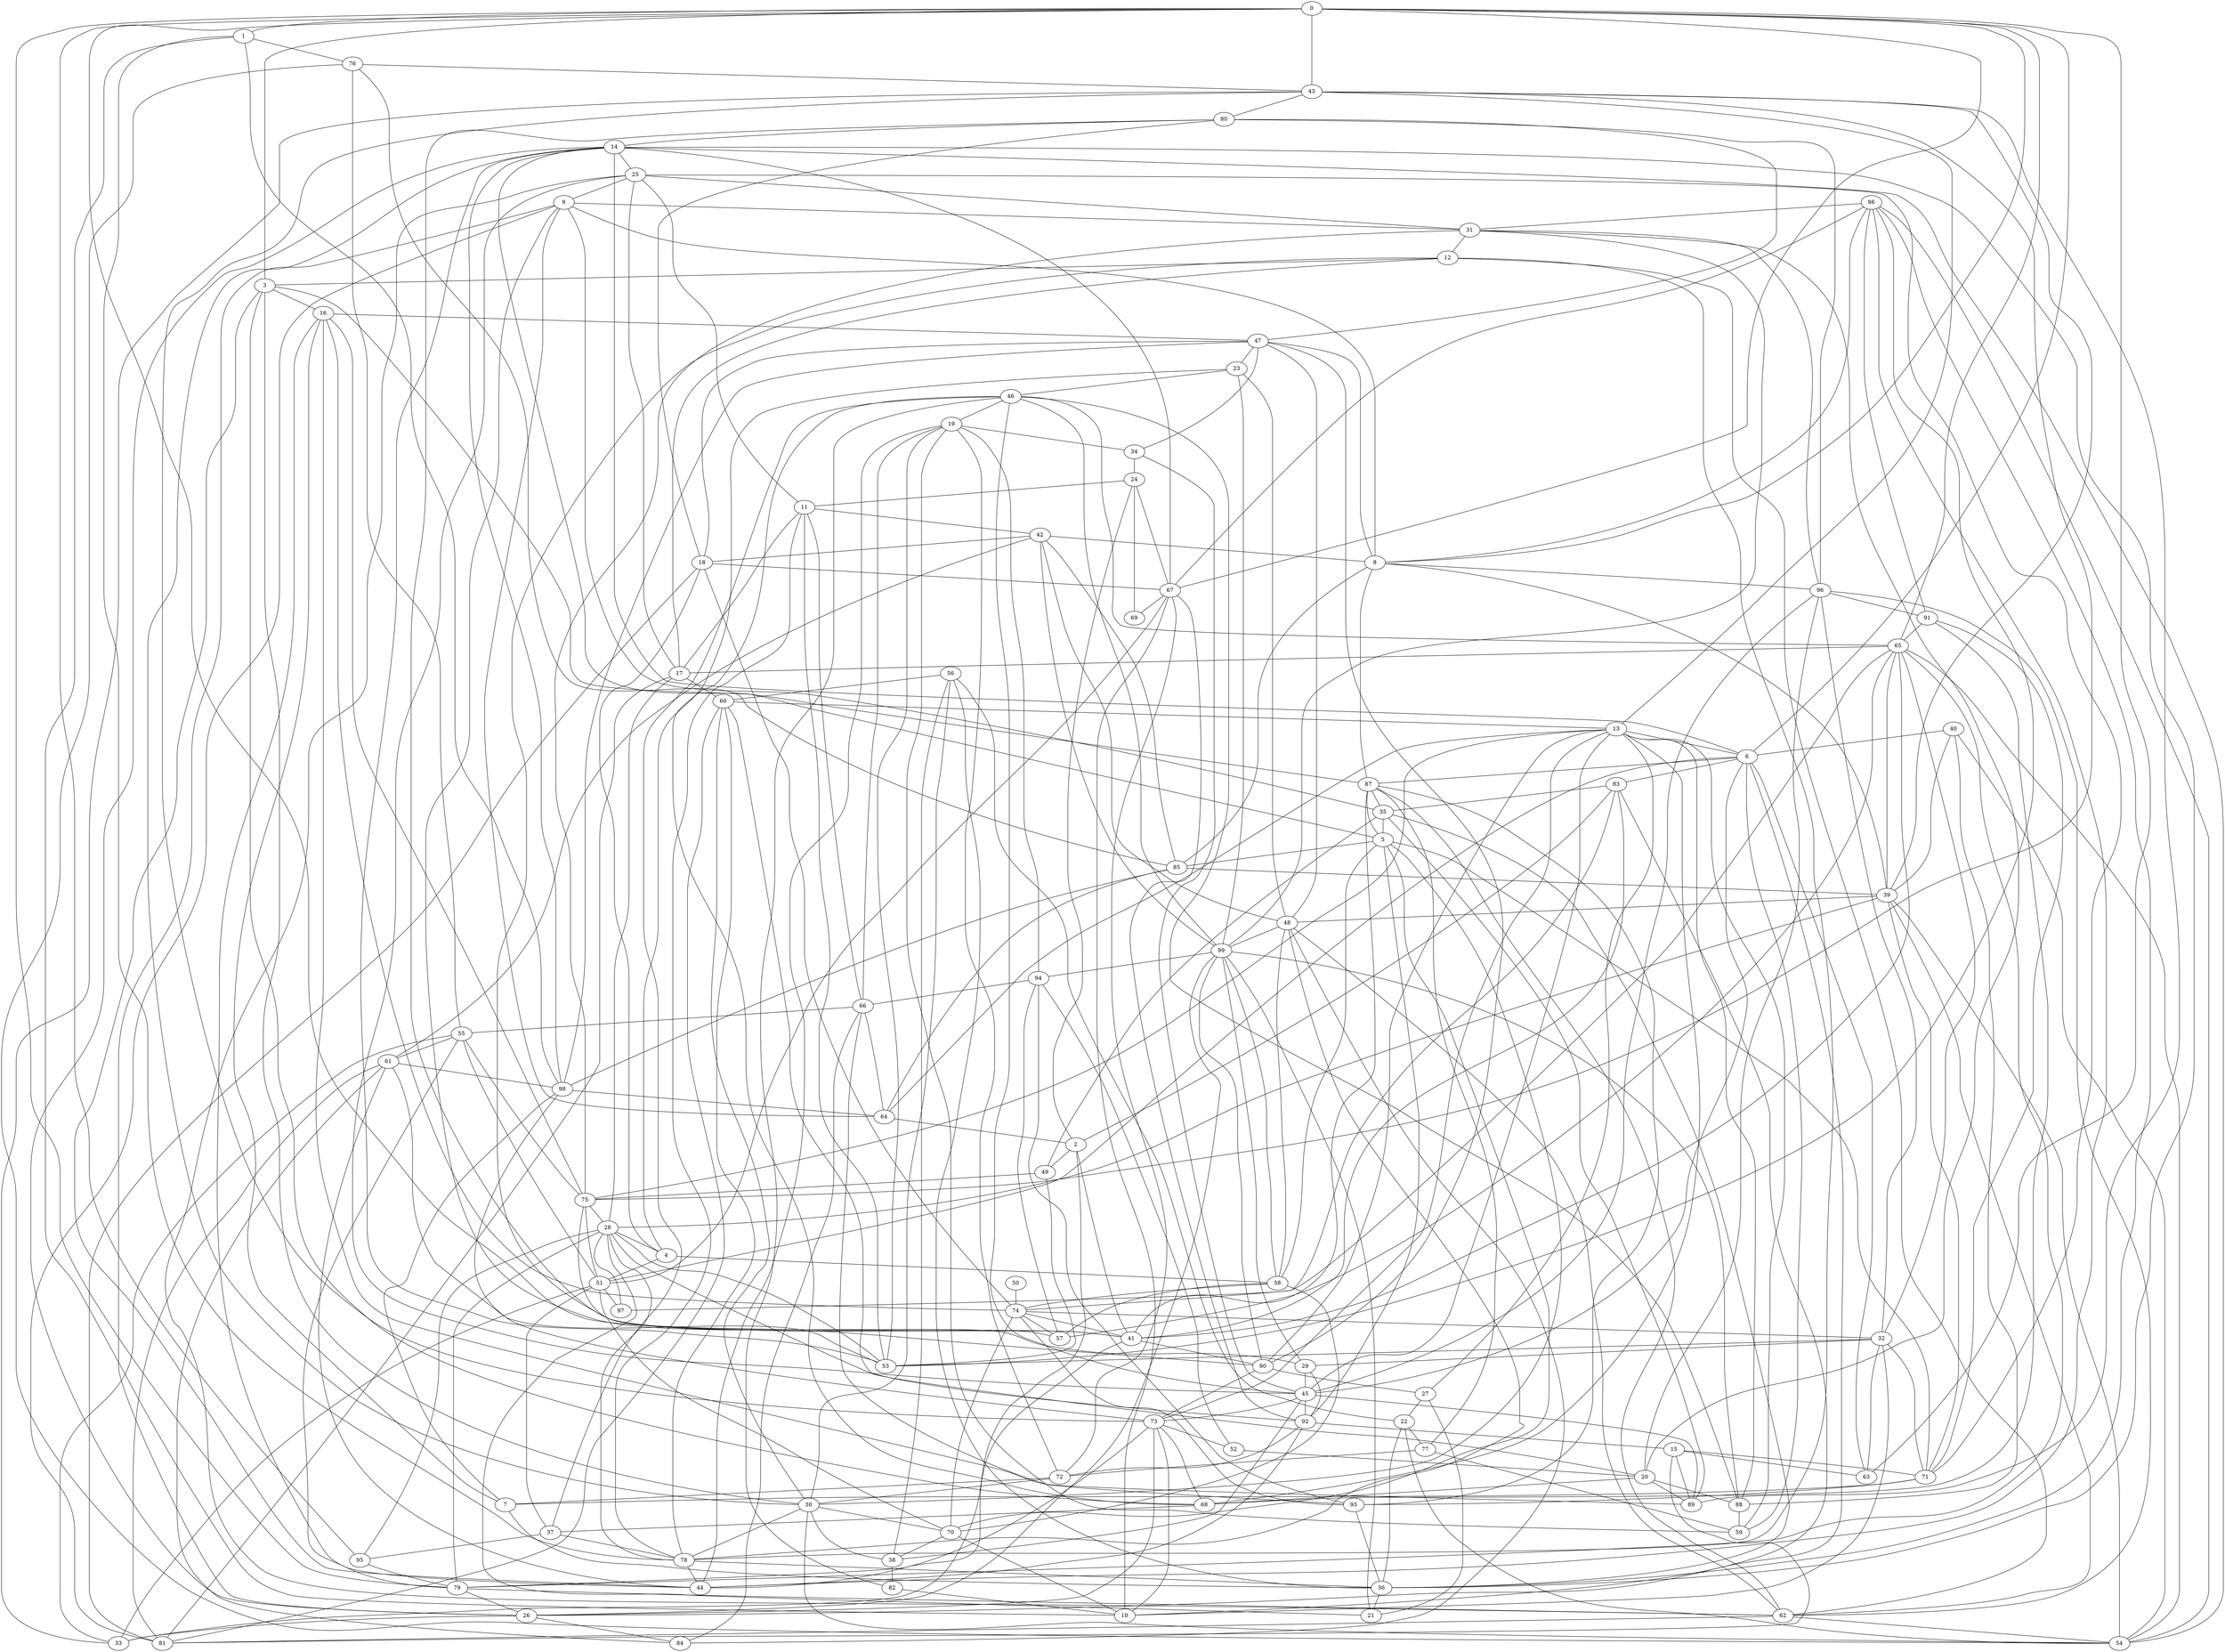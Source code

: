 graph ErdRen100_350 {
0;
1;
2;
3;
4;
5;
6;
7;
8;
9;
10;
11;
12;
13;
14;
15;
16;
17;
18;
19;
20;
21;
22;
23;
24;
25;
26;
27;
28;
29;
30;
31;
32;
33;
34;
35;
36;
37;
38;
39;
40;
41;
42;
43;
44;
45;
46;
47;
48;
49;
50;
51;
52;
53;
54;
55;
56;
57;
58;
59;
60;
61;
62;
63;
64;
65;
66;
67;
68;
69;
70;
71;
72;
73;
74;
75;
76;
77;
78;
79;
80;
81;
82;
83;
84;
85;
86;
87;
88;
89;
90;
91;
92;
93;
94;
95;
96;
97;
98;
99;
0 -- 67;
30 -- 54;
98 -- 1;
70 -- 5;
33 -- 43;
2 -- 24;
40 -- 54;
48 -- 78;
45 -- 73;
92 -- 15;
61 -- 81;
73 -- 43;
22 -- 54;
65 -- 57;
29 -- 99;
38 -- 82;
54 -- 14;
36 -- 14;
55 -- 76;
41 -- 2;
49 -- 35;
72 -- 30;
48 -- 47;
35 -- 89;
29 -- 45;
20 -- 31;
48 -- 99;
71 -- 5;
56 -- 22;
86 -- 67;
80 -- 41;
32 -- 71;
25 -- 71;
61 -- 98;
2 -- 49;
62 -- 39;
45 -- 89;
20 -- 68;
26 -- 84;
8 -- 96;
71 -- 39;
36 -- 21;
60 -- 30;
19 -- 53;
39 -- 8;
42 -- 8;
46 -- 19;
89 -- 43;
85 -- 42;
28 -- 4;
74 -- 16;
9 -- 35;
99 -- 42;
4 -- 46;
79 -- 65;
37 -- 78;
63 -- 6;
64 -- 85;
62 -- 81;
27 -- 13;
40 -- 88;
6 -- 87;
98 -- 85;
58 -- 5;
45 -- 92;
29 -- 75;
92 -- 44;
98 -- 47;
11 -- 78;
51 -- 70;
93 -- 94;
59 -- 13;
9 -- 31;
37 -- 95;
3 -- 87;
41 -- 0;
86 -- 31;
14 -- 98;
43 -- 75;
66 -- 19;
60 -- 20;
16 -- 44;
86 -- 54;
31 -- 75;
17 -- 11;
25 -- 9;
28 -- 95;
58 -- 99;
71 -- 7;
30 -- 38;
20 -- 89;
43 -- 39;
25 -- 11;
92 -- 72;
5 -- 14;
98 -- 64;
85 -- 39;
82 -- 10;
37 -- 46;
48 -- 23;
35 -- 5;
56 -- 38;
0 -- 79;
42 -- 61;
41 -- 65;
68 -- 37;
80 -- 14;
0 -- 65;
20 -- 88;
18 -- 67;
10 -- 32;
54 -- 39;
51 -- 55;
99 -- 23;
28 -- 92;
24 -- 11;
62 -- 25;
73 -- 10;
90 -- 99;
16 -- 47;
93 -- 66;
78 -- 28;
10 -- 1;
18 -- 81;
4 -- 58;
28 -- 17;
51 -- 97;
86 -- 36;
1 -- 76;
55 -- 79;
16 -- 89;
68 -- 3;
33 -- 55;
11 -- 42;
51 -- 33;
67 -- 14;
30 -- 78;
2 -- 33;
77 -- 72;
31 -- 12;
45 -- 34;
91 -- 65;
75 -- 13;
75 -- 28;
13 -- 68;
0 -- 1;
7 -- 36;
83 -- 2;
40 -- 39;
73 -- 13;
28 -- 21;
92 -- 5;
55 -- 75;
18 -- 74;
86 -- 44;
41 -- 44;
99 -- 31;
98 -- 7;
39 -- 28;
70 -- 58;
13 -- 88;
35 -- 36;
6 -- 51;
27 -- 22;
0 -- 3;
14 -- 30;
67 -- 51;
6 -- 14;
22 -- 36;
73 -- 79;
90 -- 13;
77 -- 87;
51 -- 37;
67 -- 92;
1 -- 78;
67 -- 69;
17 -- 12;
74 -- 93;
38 -- 45;
6 -- 45;
3 -- 16;
96 -- 32;
48 -- 62;
45 -- 13;
13 -- 6;
53 -- 11;
76 -- 43;
53 -- 61;
5 -- 85;
18 -- 4;
14 -- 53;
55 -- 61;
70 -- 74;
25 -- 45;
83 -- 35;
6 -- 59;
47 -- 23;
15 -- 81;
78 -- 36;
74 -- 57;
4 -- 51;
32 -- 63;
96 -- 91;
0 -- 95;
17 -- 81;
9 -- 90;
39 -- 65;
68 -- 91;
13 -- 43;
5 -- 30;
39 -- 48;
60 -- 13;
27 -- 21;
54 -- 65;
52 -- 94;
42 -- 18;
99 -- 21;
74 -- 32;
19 -- 44;
43 -- 0;
97 -- 65;
14 -- 25;
25 -- 31;
88 -- 99;
62 -- 54;
19 -- 59;
99 -- 94;
73 -- 98;
63 -- 0;
64 -- 13;
26 -- 9;
78 -- 44;
72 -- 7;
78 -- 12;
7 -- 16;
56 -- 30;
80 -- 18;
96 -- 31;
73 -- 68;
15 -- 71;
65 -- 32;
60 -- 78;
29 -- 92;
47 -- 80;
56 -- 36;
90 -- 73;
70 -- 38;
5 -- 87;
12 -- 57;
53 -- 49;
26 -- 14;
90 -- 27;
66 -- 55;
30 -- 70;
15 -- 63;
52 -- 20;
8 -- 0;
30 -- 3;
86 -- 8;
32 -- 29;
73 -- 52;
50 -- 74;
46 -- 82;
12 -- 3;
61 -- 44;
19 -- 34;
73 -- 26;
65 -- 17;
75 -- 16;
67 -- 24;
34 -- 47;
87 -- 93;
67 -- 72;
99 -- 46;
71 -- 91;
22 -- 77;
81 -- 9;
95 -- 79;
84 -- 66;
87 -- 35;
64 -- 2;
65 -- 46;
24 -- 69;
88 -- 46;
83 -- 41;
83 -- 74;
19 -- 72;
97 -- 28;
62 -- 12;
8 -- 9;
79 -- 26;
0 -- 6;
41 -- 87;
41 -- 90;
19 -- 94;
23 -- 46;
60 -- 81;
17 -- 60;
34 -- 24;
54 -- 76;
18 -- 47;
76 -- 85;
51 -- 75;
47 -- 90;
77 -- 59;
8 -- 47;
57 -- 58;
71 -- 93;
40 -- 6;
99 -- 26;
93 -- 36;
64 -- 66;
6 -- 83;
70 -- 10;
25 -- 17;
56 -- 60;
32 -- 53;
96 -- 62;
80 -- 96;
86 -- 53;
48 -- 42;
8 -- 85;
57 -- 94;
84 -- 48;
53 -- 28;
58 -- 74;
58 -- 48;
8 -- 87;
67 -- 10;
64 -- 9;
79 -- 28;
68 -- 23;
79 -- 62;
43 -- 80;
6 -- 26;
61 -- 84;
3 -- 44;
49 -- 75;
94 -- 66;
46 -- 45;
87 -- 62;
26 -- 33;
20 -- 96;
45 -- 96;
86 -- 91;
15 -- 89;
74 -- 41;
88 -- 59;
83 -- 10;
11 -- 66;
}